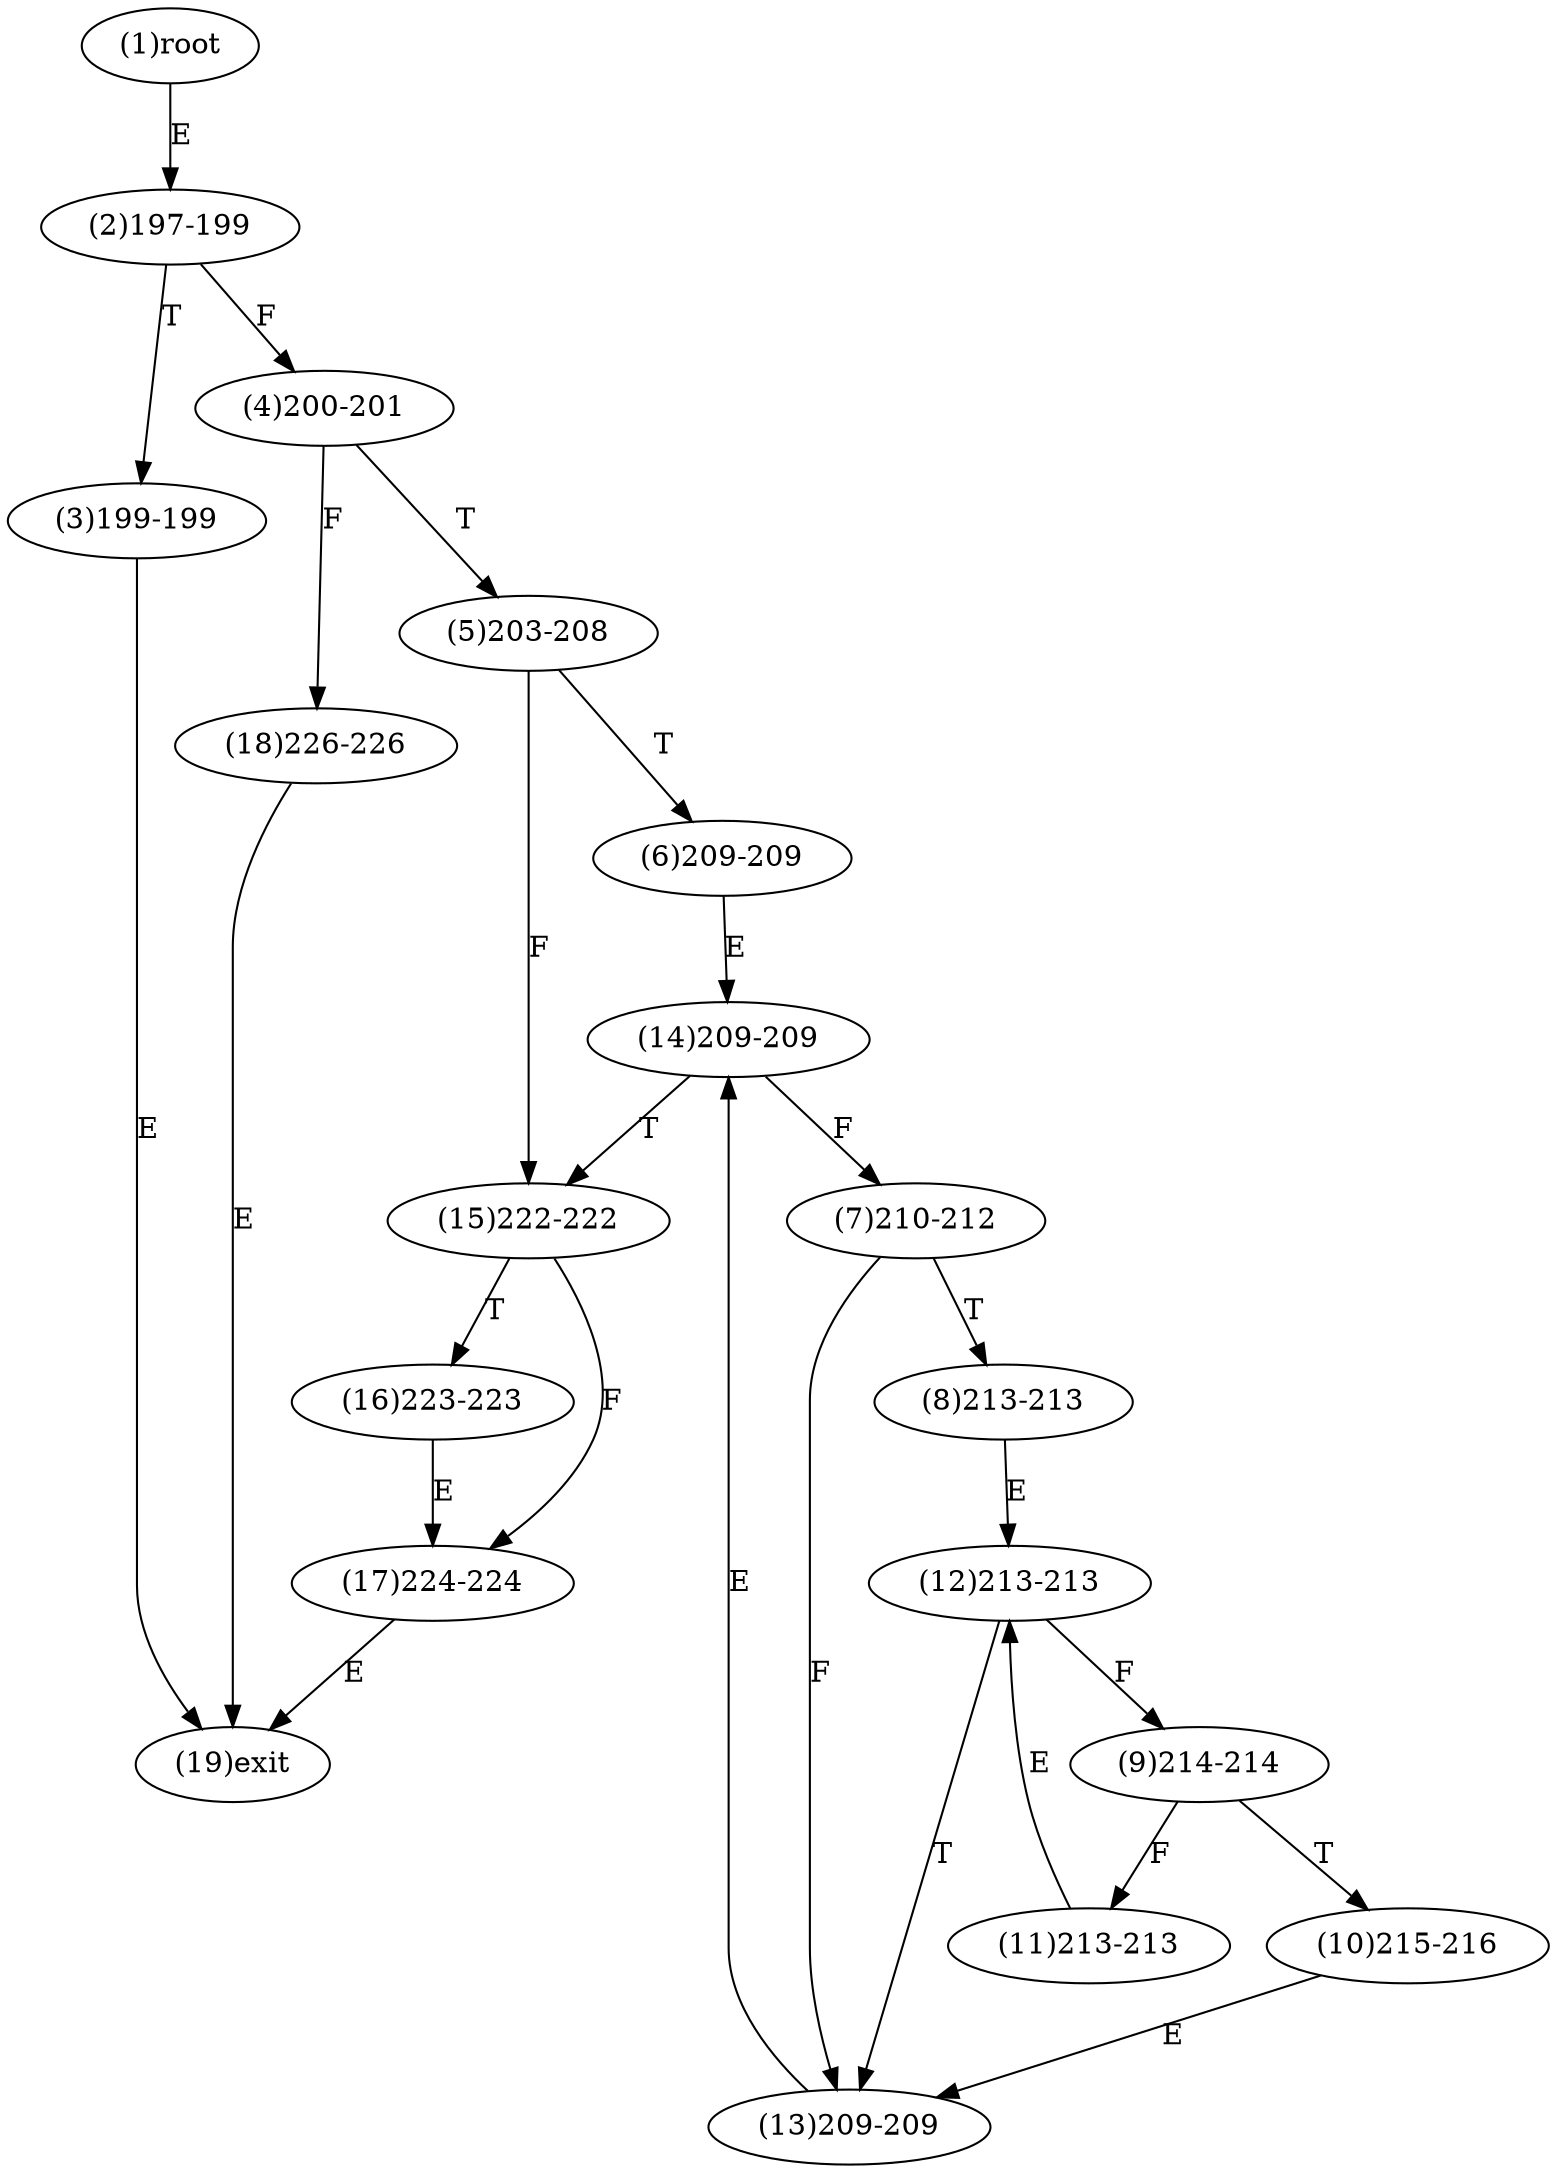 digraph "" { 
1[ label="(1)root"];
2[ label="(2)197-199"];
3[ label="(3)199-199"];
4[ label="(4)200-201"];
5[ label="(5)203-208"];
6[ label="(6)209-209"];
7[ label="(7)210-212"];
8[ label="(8)213-213"];
9[ label="(9)214-214"];
10[ label="(10)215-216"];
11[ label="(11)213-213"];
12[ label="(12)213-213"];
13[ label="(13)209-209"];
14[ label="(14)209-209"];
15[ label="(15)222-222"];
17[ label="(17)224-224"];
16[ label="(16)223-223"];
19[ label="(19)exit"];
18[ label="(18)226-226"];
1->2[ label="E"];
2->4[ label="F"];
2->3[ label="T"];
3->19[ label="E"];
4->18[ label="F"];
4->5[ label="T"];
5->15[ label="F"];
5->6[ label="T"];
6->14[ label="E"];
7->13[ label="F"];
7->8[ label="T"];
8->12[ label="E"];
9->11[ label="F"];
9->10[ label="T"];
10->13[ label="E"];
11->12[ label="E"];
12->9[ label="F"];
12->13[ label="T"];
13->14[ label="E"];
14->7[ label="F"];
14->15[ label="T"];
15->17[ label="F"];
15->16[ label="T"];
16->17[ label="E"];
17->19[ label="E"];
18->19[ label="E"];
}